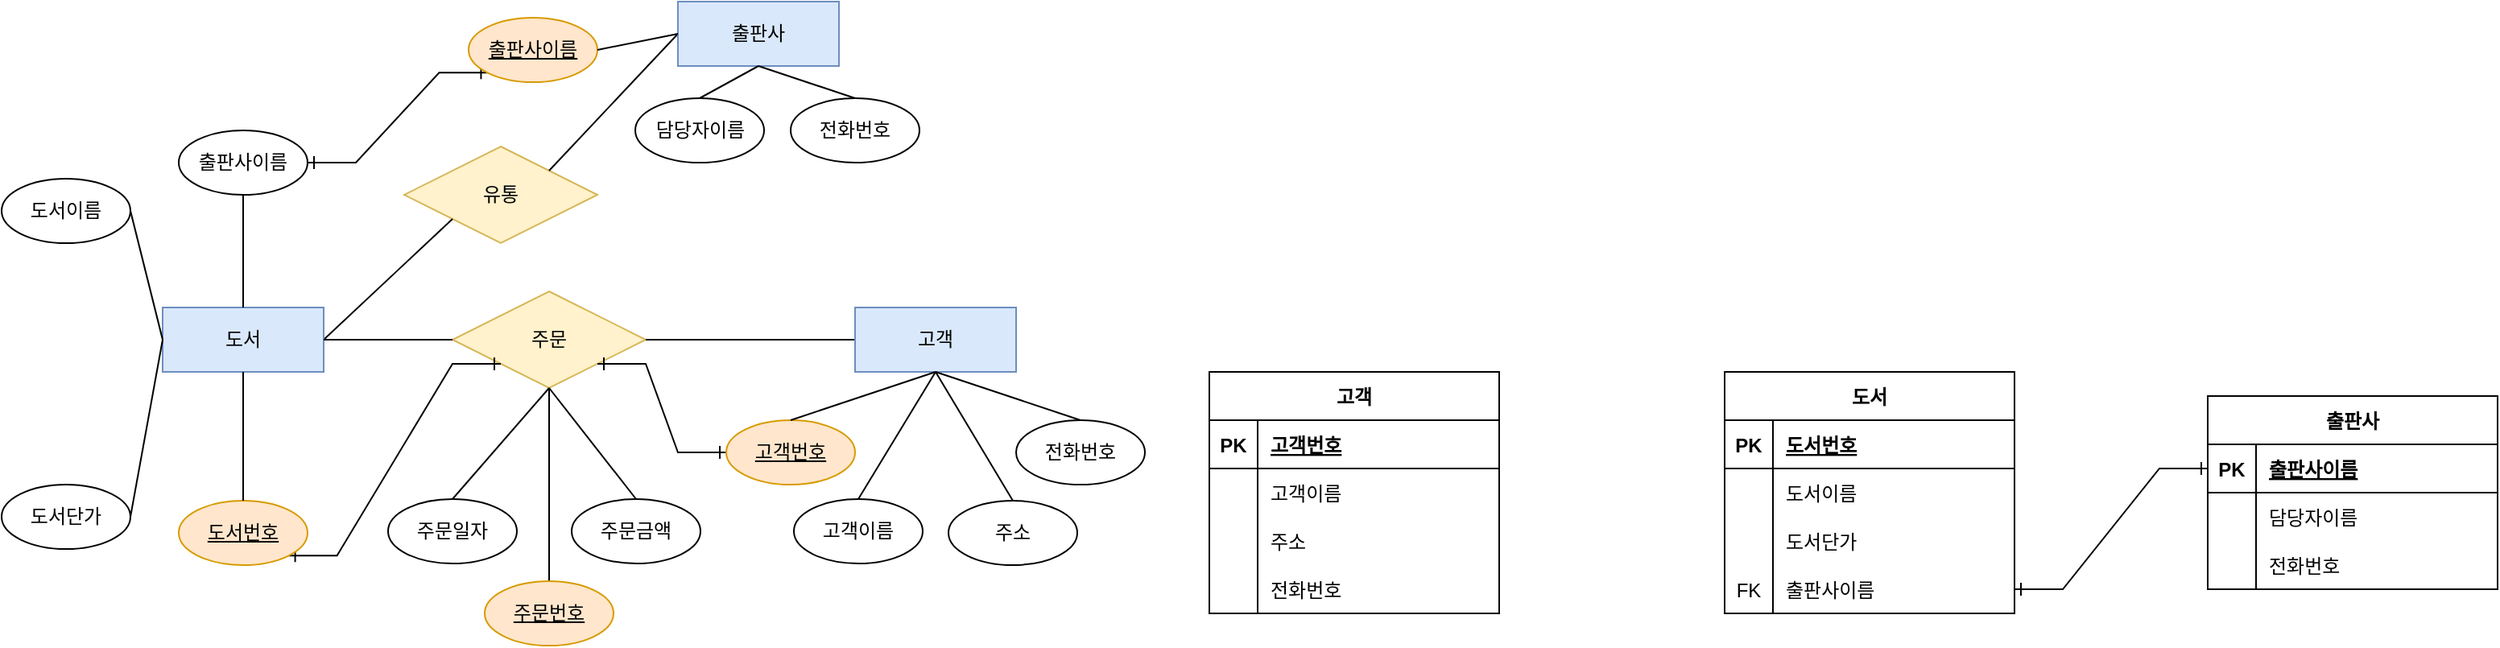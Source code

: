 <mxfile version="20.5.3" type="github">
  <diagram id="mmalEEf8XSI_XkNJ3Toq" name="페이지-1">
    <mxGraphModel dx="1182" dy="732" grid="1" gridSize="10" guides="1" tooltips="1" connect="1" arrows="1" fold="1" page="1" pageScale="1" pageWidth="827" pageHeight="1169" math="0" shadow="0">
      <root>
        <mxCell id="0" />
        <mxCell id="1" parent="0" />
        <mxCell id="ofN5f0t3uMmVJ3fVXrQQ-20" value="유통" style="shape=rhombus;perimeter=rhombusPerimeter;whiteSpace=wrap;html=1;align=center;fillColor=#fff2cc;strokeColor=#d6b656;" vertex="1" parent="1">
          <mxGeometry x="270" y="100" width="120" height="60" as="geometry" />
        </mxCell>
        <mxCell id="ofN5f0t3uMmVJ3fVXrQQ-55" value="" style="endArrow=none;html=1;rounded=0;entryX=0;entryY=1;entryDx=0;entryDy=0;exitX=1;exitY=0.5;exitDx=0;exitDy=0;" edge="1" parent="1" source="ofN5f0t3uMmVJ3fVXrQQ-1" target="ofN5f0t3uMmVJ3fVXrQQ-20">
          <mxGeometry relative="1" as="geometry">
            <mxPoint x="194" y="60" as="sourcePoint" />
            <mxPoint x="354" y="60" as="targetPoint" />
          </mxGeometry>
        </mxCell>
        <mxCell id="ofN5f0t3uMmVJ3fVXrQQ-57" value="" style="endArrow=none;html=1;rounded=0;exitX=0;exitY=0.5;exitDx=0;exitDy=0;entryX=1;entryY=0;entryDx=0;entryDy=0;" edge="1" parent="1" source="ofN5f0t3uMmVJ3fVXrQQ-2" target="ofN5f0t3uMmVJ3fVXrQQ-20">
          <mxGeometry relative="1" as="geometry">
            <mxPoint x="360" y="60" as="sourcePoint" />
            <mxPoint x="360" y="110" as="targetPoint" />
          </mxGeometry>
        </mxCell>
        <mxCell id="ofN5f0t3uMmVJ3fVXrQQ-205" style="rounded=0;orthogonalLoop=1;jettySize=auto;html=1;exitX=0.5;exitY=1;exitDx=0;exitDy=0;entryX=0.5;entryY=0;entryDx=0;entryDy=0;fontSize=30;startArrow=none;startFill=0;endArrow=none;endFill=0;elbow=vertical;" edge="1" parent="1" source="ofN5f0t3uMmVJ3fVXrQQ-66" target="ofN5f0t3uMmVJ3fVXrQQ-204">
          <mxGeometry relative="1" as="geometry" />
        </mxCell>
        <mxCell id="ofN5f0t3uMmVJ3fVXrQQ-66" value="주문" style="shape=rhombus;perimeter=rhombusPerimeter;whiteSpace=wrap;html=1;align=center;fillColor=#fff2cc;strokeColor=#d6b656;" vertex="1" parent="1">
          <mxGeometry x="300" y="190" width="120" height="60" as="geometry" />
        </mxCell>
        <mxCell id="ofN5f0t3uMmVJ3fVXrQQ-1" value="도서" style="whiteSpace=wrap;html=1;align=center;fillColor=#dae8fc;strokeColor=#6c8ebf;" vertex="1" parent="1">
          <mxGeometry x="120" y="200" width="100" height="40" as="geometry" />
        </mxCell>
        <mxCell id="ofN5f0t3uMmVJ3fVXrQQ-197" style="edgeStyle=entityRelationEdgeStyle;rounded=0;orthogonalLoop=1;jettySize=auto;html=1;exitX=1;exitY=1;exitDx=0;exitDy=0;fontSize=30;startArrow=ERone;startFill=0;endArrow=ERone;endFill=0;elbow=vertical;entryX=0;entryY=1;entryDx=0;entryDy=0;" edge="1" parent="1" source="ofN5f0t3uMmVJ3fVXrQQ-7" target="ofN5f0t3uMmVJ3fVXrQQ-66">
          <mxGeometry relative="1" as="geometry" />
        </mxCell>
        <mxCell id="ofN5f0t3uMmVJ3fVXrQQ-7" value="도서번호" style="ellipse;whiteSpace=wrap;html=1;align=center;fontStyle=4;fillColor=#ffe6cc;strokeColor=#d79b00;" vertex="1" parent="1">
          <mxGeometry x="130" y="320" width="80" height="40" as="geometry" />
        </mxCell>
        <mxCell id="ofN5f0t3uMmVJ3fVXrQQ-10" value="도서이름" style="ellipse;whiteSpace=wrap;html=1;align=center;" vertex="1" parent="1">
          <mxGeometry x="20" y="120" width="80" height="40" as="geometry" />
        </mxCell>
        <mxCell id="ofN5f0t3uMmVJ3fVXrQQ-12" value="도서단가" style="ellipse;whiteSpace=wrap;html=1;align=center;" vertex="1" parent="1">
          <mxGeometry x="20" y="310" width="80" height="40" as="geometry" />
        </mxCell>
        <mxCell id="ofN5f0t3uMmVJ3fVXrQQ-196" style="edgeStyle=entityRelationEdgeStyle;rounded=0;orthogonalLoop=1;jettySize=auto;html=1;exitX=1;exitY=0.5;exitDx=0;exitDy=0;entryX=0;entryY=1;entryDx=0;entryDy=0;fontSize=30;startArrow=ERone;startFill=0;endArrow=ERone;endFill=0;elbow=vertical;" edge="1" parent="1" source="ofN5f0t3uMmVJ3fVXrQQ-13" target="ofN5f0t3uMmVJ3fVXrQQ-38">
          <mxGeometry relative="1" as="geometry" />
        </mxCell>
        <mxCell id="ofN5f0t3uMmVJ3fVXrQQ-13" value="출판사이름" style="ellipse;whiteSpace=wrap;html=1;align=center;" vertex="1" parent="1">
          <mxGeometry x="130" y="90" width="80" height="40" as="geometry" />
        </mxCell>
        <mxCell id="ofN5f0t3uMmVJ3fVXrQQ-14" style="rounded=0;orthogonalLoop=1;jettySize=auto;html=1;exitX=0.5;exitY=1;exitDx=0;exitDy=0;entryX=0.5;entryY=0;entryDx=0;entryDy=0;endArrow=none;endFill=0;" edge="1" parent="1" source="ofN5f0t3uMmVJ3fVXrQQ-1" target="ofN5f0t3uMmVJ3fVXrQQ-7">
          <mxGeometry relative="1" as="geometry" />
        </mxCell>
        <mxCell id="ofN5f0t3uMmVJ3fVXrQQ-15" style="edgeStyle=none;rounded=0;orthogonalLoop=1;jettySize=auto;html=1;exitX=0;exitY=0.5;exitDx=0;exitDy=0;entryX=1;entryY=0.5;entryDx=0;entryDy=0;endArrow=none;endFill=0;" edge="1" parent="1" source="ofN5f0t3uMmVJ3fVXrQQ-1" target="ofN5f0t3uMmVJ3fVXrQQ-10">
          <mxGeometry relative="1" as="geometry" />
        </mxCell>
        <mxCell id="ofN5f0t3uMmVJ3fVXrQQ-16" style="edgeStyle=none;rounded=0;orthogonalLoop=1;jettySize=auto;html=1;exitX=1;exitY=0.5;exitDx=0;exitDy=0;entryX=0;entryY=0.5;entryDx=0;entryDy=0;endArrow=none;endFill=0;" edge="1" parent="1" source="ofN5f0t3uMmVJ3fVXrQQ-12" target="ofN5f0t3uMmVJ3fVXrQQ-1">
          <mxGeometry relative="1" as="geometry" />
        </mxCell>
        <mxCell id="ofN5f0t3uMmVJ3fVXrQQ-19" style="edgeStyle=none;rounded=0;orthogonalLoop=1;jettySize=auto;html=1;exitX=0.5;exitY=1;exitDx=0;exitDy=0;entryX=0.5;entryY=0;entryDx=0;entryDy=0;endArrow=none;endFill=0;" edge="1" parent="1" source="ofN5f0t3uMmVJ3fVXrQQ-13" target="ofN5f0t3uMmVJ3fVXrQQ-1">
          <mxGeometry relative="1" as="geometry" />
        </mxCell>
        <mxCell id="ofN5f0t3uMmVJ3fVXrQQ-68" value="" style="endArrow=none;html=1;rounded=0;exitX=1;exitY=0.5;exitDx=0;exitDy=0;entryX=0;entryY=0.5;entryDx=0;entryDy=0;" edge="1" parent="1" source="ofN5f0t3uMmVJ3fVXrQQ-1" target="ofN5f0t3uMmVJ3fVXrQQ-66">
          <mxGeometry relative="1" as="geometry">
            <mxPoint x="240" y="170" as="sourcePoint" />
            <mxPoint x="400" y="170" as="targetPoint" />
          </mxGeometry>
        </mxCell>
        <mxCell id="ofN5f0t3uMmVJ3fVXrQQ-70" value="" style="endArrow=none;html=1;rounded=0;exitX=1;exitY=0.5;exitDx=0;exitDy=0;entryX=0;entryY=0.5;entryDx=0;entryDy=0;" edge="1" parent="1" source="ofN5f0t3uMmVJ3fVXrQQ-66" target="ofN5f0t3uMmVJ3fVXrQQ-4">
          <mxGeometry relative="1" as="geometry">
            <mxPoint x="370" y="240" as="sourcePoint" />
            <mxPoint x="530" y="240" as="targetPoint" />
          </mxGeometry>
        </mxCell>
        <mxCell id="ofN5f0t3uMmVJ3fVXrQQ-75" style="edgeStyle=none;rounded=0;orthogonalLoop=1;jettySize=auto;html=1;exitX=0.5;exitY=0;exitDx=0;exitDy=0;entryX=0.5;entryY=1;entryDx=0;entryDy=0;endArrow=none;endFill=0;" edge="1" parent="1" source="ofN5f0t3uMmVJ3fVXrQQ-72" target="ofN5f0t3uMmVJ3fVXrQQ-66">
          <mxGeometry relative="1" as="geometry" />
        </mxCell>
        <mxCell id="ofN5f0t3uMmVJ3fVXrQQ-72" value="주문일자" style="ellipse;whiteSpace=wrap;html=1;align=center;" vertex="1" parent="1">
          <mxGeometry x="260" y="319" width="80" height="40" as="geometry" />
        </mxCell>
        <mxCell id="ofN5f0t3uMmVJ3fVXrQQ-78" style="rounded=0;orthogonalLoop=1;jettySize=auto;html=1;exitX=0.5;exitY=0;exitDx=0;exitDy=0;entryX=0.5;entryY=1;entryDx=0;entryDy=0;endArrow=none;endFill=0;elbow=vertical;" edge="1" parent="1" source="ofN5f0t3uMmVJ3fVXrQQ-74" target="ofN5f0t3uMmVJ3fVXrQQ-66">
          <mxGeometry relative="1" as="geometry" />
        </mxCell>
        <mxCell id="ofN5f0t3uMmVJ3fVXrQQ-74" value="주문금액" style="ellipse;whiteSpace=wrap;html=1;align=center;" vertex="1" parent="1">
          <mxGeometry x="374" y="319" width="80" height="40" as="geometry" />
        </mxCell>
        <mxCell id="ofN5f0t3uMmVJ3fVXrQQ-104" value="도서" style="shape=table;startSize=30;container=1;collapsible=1;childLayout=tableLayout;fixedRows=1;rowLines=0;fontStyle=1;align=center;resizeLast=1;" vertex="1" parent="1">
          <mxGeometry x="1090" y="240" width="180" height="150" as="geometry" />
        </mxCell>
        <mxCell id="ofN5f0t3uMmVJ3fVXrQQ-105" value="" style="shape=tableRow;horizontal=0;startSize=0;swimlaneHead=0;swimlaneBody=0;fillColor=none;collapsible=0;dropTarget=0;points=[[0,0.5],[1,0.5]];portConstraint=eastwest;top=0;left=0;right=0;bottom=1;" vertex="1" parent="ofN5f0t3uMmVJ3fVXrQQ-104">
          <mxGeometry y="30" width="180" height="30" as="geometry" />
        </mxCell>
        <mxCell id="ofN5f0t3uMmVJ3fVXrQQ-106" value="PK" style="shape=partialRectangle;connectable=0;fillColor=none;top=0;left=0;bottom=0;right=0;fontStyle=1;overflow=hidden;" vertex="1" parent="ofN5f0t3uMmVJ3fVXrQQ-105">
          <mxGeometry width="30" height="30" as="geometry">
            <mxRectangle width="30" height="30" as="alternateBounds" />
          </mxGeometry>
        </mxCell>
        <mxCell id="ofN5f0t3uMmVJ3fVXrQQ-107" value="도서번호" style="shape=partialRectangle;connectable=0;fillColor=none;top=0;left=0;bottom=0;right=0;align=left;spacingLeft=6;fontStyle=5;overflow=hidden;" vertex="1" parent="ofN5f0t3uMmVJ3fVXrQQ-105">
          <mxGeometry x="30" width="150" height="30" as="geometry">
            <mxRectangle width="150" height="30" as="alternateBounds" />
          </mxGeometry>
        </mxCell>
        <mxCell id="ofN5f0t3uMmVJ3fVXrQQ-108" value="" style="shape=tableRow;horizontal=0;startSize=0;swimlaneHead=0;swimlaneBody=0;fillColor=none;collapsible=0;dropTarget=0;points=[[0,0.5],[1,0.5]];portConstraint=eastwest;top=0;left=0;right=0;bottom=0;" vertex="1" parent="ofN5f0t3uMmVJ3fVXrQQ-104">
          <mxGeometry y="60" width="180" height="30" as="geometry" />
        </mxCell>
        <mxCell id="ofN5f0t3uMmVJ3fVXrQQ-109" value="" style="shape=partialRectangle;connectable=0;fillColor=none;top=0;left=0;bottom=0;right=0;editable=1;overflow=hidden;" vertex="1" parent="ofN5f0t3uMmVJ3fVXrQQ-108">
          <mxGeometry width="30" height="30" as="geometry">
            <mxRectangle width="30" height="30" as="alternateBounds" />
          </mxGeometry>
        </mxCell>
        <mxCell id="ofN5f0t3uMmVJ3fVXrQQ-110" value="도서이름" style="shape=partialRectangle;connectable=0;fillColor=none;top=0;left=0;bottom=0;right=0;align=left;spacingLeft=6;overflow=hidden;" vertex="1" parent="ofN5f0t3uMmVJ3fVXrQQ-108">
          <mxGeometry x="30" width="150" height="30" as="geometry">
            <mxRectangle width="150" height="30" as="alternateBounds" />
          </mxGeometry>
        </mxCell>
        <mxCell id="ofN5f0t3uMmVJ3fVXrQQ-111" value="" style="shape=tableRow;horizontal=0;startSize=0;swimlaneHead=0;swimlaneBody=0;fillColor=none;collapsible=0;dropTarget=0;points=[[0,0.5],[1,0.5]];portConstraint=eastwest;top=0;left=0;right=0;bottom=0;" vertex="1" parent="ofN5f0t3uMmVJ3fVXrQQ-104">
          <mxGeometry y="90" width="180" height="30" as="geometry" />
        </mxCell>
        <mxCell id="ofN5f0t3uMmVJ3fVXrQQ-112" value="" style="shape=partialRectangle;connectable=0;fillColor=none;top=0;left=0;bottom=0;right=0;editable=1;overflow=hidden;" vertex="1" parent="ofN5f0t3uMmVJ3fVXrQQ-111">
          <mxGeometry width="30" height="30" as="geometry">
            <mxRectangle width="30" height="30" as="alternateBounds" />
          </mxGeometry>
        </mxCell>
        <mxCell id="ofN5f0t3uMmVJ3fVXrQQ-113" value="도서단가" style="shape=partialRectangle;connectable=0;fillColor=none;top=0;left=0;bottom=0;right=0;align=left;spacingLeft=6;overflow=hidden;" vertex="1" parent="ofN5f0t3uMmVJ3fVXrQQ-111">
          <mxGeometry x="30" width="150" height="30" as="geometry">
            <mxRectangle width="150" height="30" as="alternateBounds" />
          </mxGeometry>
        </mxCell>
        <mxCell id="ofN5f0t3uMmVJ3fVXrQQ-130" value="" style="shape=tableRow;horizontal=0;startSize=0;swimlaneHead=0;swimlaneBody=0;fillColor=none;collapsible=0;dropTarget=0;points=[[0,0.5],[1,0.5]];portConstraint=eastwest;top=0;left=0;right=0;bottom=0;" vertex="1" parent="ofN5f0t3uMmVJ3fVXrQQ-104">
          <mxGeometry y="120" width="180" height="30" as="geometry" />
        </mxCell>
        <mxCell id="ofN5f0t3uMmVJ3fVXrQQ-131" value="FK" style="shape=partialRectangle;connectable=0;fillColor=none;top=0;left=0;bottom=0;right=0;fontStyle=0;overflow=hidden;" vertex="1" parent="ofN5f0t3uMmVJ3fVXrQQ-130">
          <mxGeometry width="30" height="30" as="geometry">
            <mxRectangle width="30" height="30" as="alternateBounds" />
          </mxGeometry>
        </mxCell>
        <mxCell id="ofN5f0t3uMmVJ3fVXrQQ-132" value="출판사이름" style="shape=partialRectangle;connectable=0;fillColor=none;top=0;left=0;bottom=0;right=0;align=left;spacingLeft=6;fontStyle=0;overflow=hidden;" vertex="1" parent="ofN5f0t3uMmVJ3fVXrQQ-130">
          <mxGeometry x="30" width="150" height="30" as="geometry">
            <mxRectangle width="150" height="30" as="alternateBounds" />
          </mxGeometry>
        </mxCell>
        <mxCell id="ofN5f0t3uMmVJ3fVXrQQ-117" value="출판사" style="shape=table;startSize=30;container=1;collapsible=1;childLayout=tableLayout;fixedRows=1;rowLines=0;fontStyle=1;align=center;resizeLast=1;" vertex="1" parent="1">
          <mxGeometry x="1390" y="255" width="180" height="120" as="geometry" />
        </mxCell>
        <mxCell id="ofN5f0t3uMmVJ3fVXrQQ-118" value="" style="shape=tableRow;horizontal=0;startSize=0;swimlaneHead=0;swimlaneBody=0;fillColor=none;collapsible=0;dropTarget=0;points=[[0,0.5],[1,0.5]];portConstraint=eastwest;top=0;left=0;right=0;bottom=1;" vertex="1" parent="ofN5f0t3uMmVJ3fVXrQQ-117">
          <mxGeometry y="30" width="180" height="30" as="geometry" />
        </mxCell>
        <mxCell id="ofN5f0t3uMmVJ3fVXrQQ-119" value="PK" style="shape=partialRectangle;connectable=0;fillColor=none;top=0;left=0;bottom=0;right=0;fontStyle=1;overflow=hidden;" vertex="1" parent="ofN5f0t3uMmVJ3fVXrQQ-118">
          <mxGeometry width="30" height="30" as="geometry">
            <mxRectangle width="30" height="30" as="alternateBounds" />
          </mxGeometry>
        </mxCell>
        <mxCell id="ofN5f0t3uMmVJ3fVXrQQ-120" value="출판사이름" style="shape=partialRectangle;connectable=0;fillColor=none;top=0;left=0;bottom=0;right=0;align=left;spacingLeft=6;fontStyle=5;overflow=hidden;" vertex="1" parent="ofN5f0t3uMmVJ3fVXrQQ-118">
          <mxGeometry x="30" width="150" height="30" as="geometry">
            <mxRectangle width="150" height="30" as="alternateBounds" />
          </mxGeometry>
        </mxCell>
        <mxCell id="ofN5f0t3uMmVJ3fVXrQQ-121" value="" style="shape=tableRow;horizontal=0;startSize=0;swimlaneHead=0;swimlaneBody=0;fillColor=none;collapsible=0;dropTarget=0;points=[[0,0.5],[1,0.5]];portConstraint=eastwest;top=0;left=0;right=0;bottom=0;" vertex="1" parent="ofN5f0t3uMmVJ3fVXrQQ-117">
          <mxGeometry y="60" width="180" height="30" as="geometry" />
        </mxCell>
        <mxCell id="ofN5f0t3uMmVJ3fVXrQQ-122" value="" style="shape=partialRectangle;connectable=0;fillColor=none;top=0;left=0;bottom=0;right=0;editable=1;overflow=hidden;" vertex="1" parent="ofN5f0t3uMmVJ3fVXrQQ-121">
          <mxGeometry width="30" height="30" as="geometry">
            <mxRectangle width="30" height="30" as="alternateBounds" />
          </mxGeometry>
        </mxCell>
        <mxCell id="ofN5f0t3uMmVJ3fVXrQQ-123" value="담당자이름" style="shape=partialRectangle;connectable=0;fillColor=none;top=0;left=0;bottom=0;right=0;align=left;spacingLeft=6;overflow=hidden;" vertex="1" parent="ofN5f0t3uMmVJ3fVXrQQ-121">
          <mxGeometry x="30" width="150" height="30" as="geometry">
            <mxRectangle width="150" height="30" as="alternateBounds" />
          </mxGeometry>
        </mxCell>
        <mxCell id="ofN5f0t3uMmVJ3fVXrQQ-124" value="" style="shape=tableRow;horizontal=0;startSize=0;swimlaneHead=0;swimlaneBody=0;fillColor=none;collapsible=0;dropTarget=0;points=[[0,0.5],[1,0.5]];portConstraint=eastwest;top=0;left=0;right=0;bottom=0;" vertex="1" parent="ofN5f0t3uMmVJ3fVXrQQ-117">
          <mxGeometry y="90" width="180" height="30" as="geometry" />
        </mxCell>
        <mxCell id="ofN5f0t3uMmVJ3fVXrQQ-125" value="" style="shape=partialRectangle;connectable=0;fillColor=none;top=0;left=0;bottom=0;right=0;editable=1;overflow=hidden;" vertex="1" parent="ofN5f0t3uMmVJ3fVXrQQ-124">
          <mxGeometry width="30" height="30" as="geometry">
            <mxRectangle width="30" height="30" as="alternateBounds" />
          </mxGeometry>
        </mxCell>
        <mxCell id="ofN5f0t3uMmVJ3fVXrQQ-126" value="전화번호" style="shape=partialRectangle;connectable=0;fillColor=none;top=0;left=0;bottom=0;right=0;align=left;spacingLeft=6;overflow=hidden;" vertex="1" parent="ofN5f0t3uMmVJ3fVXrQQ-124">
          <mxGeometry x="30" width="150" height="30" as="geometry">
            <mxRectangle width="150" height="30" as="alternateBounds" />
          </mxGeometry>
        </mxCell>
        <mxCell id="ofN5f0t3uMmVJ3fVXrQQ-135" value="고객" style="shape=table;startSize=30;container=1;collapsible=1;childLayout=tableLayout;fixedRows=1;rowLines=0;fontStyle=1;align=center;resizeLast=1;" vertex="1" parent="1">
          <mxGeometry x="770" y="240" width="180" height="150" as="geometry" />
        </mxCell>
        <mxCell id="ofN5f0t3uMmVJ3fVXrQQ-136" value="" style="shape=tableRow;horizontal=0;startSize=0;swimlaneHead=0;swimlaneBody=0;fillColor=none;collapsible=0;dropTarget=0;points=[[0,0.5],[1,0.5]];portConstraint=eastwest;top=0;left=0;right=0;bottom=1;" vertex="1" parent="ofN5f0t3uMmVJ3fVXrQQ-135">
          <mxGeometry y="30" width="180" height="30" as="geometry" />
        </mxCell>
        <mxCell id="ofN5f0t3uMmVJ3fVXrQQ-137" value="PK" style="shape=partialRectangle;connectable=0;fillColor=none;top=0;left=0;bottom=0;right=0;fontStyle=1;overflow=hidden;" vertex="1" parent="ofN5f0t3uMmVJ3fVXrQQ-136">
          <mxGeometry width="30" height="30" as="geometry">
            <mxRectangle width="30" height="30" as="alternateBounds" />
          </mxGeometry>
        </mxCell>
        <mxCell id="ofN5f0t3uMmVJ3fVXrQQ-138" value="고객번호" style="shape=partialRectangle;connectable=0;fillColor=none;top=0;left=0;bottom=0;right=0;align=left;spacingLeft=6;fontStyle=5;overflow=hidden;" vertex="1" parent="ofN5f0t3uMmVJ3fVXrQQ-136">
          <mxGeometry x="30" width="150" height="30" as="geometry">
            <mxRectangle width="150" height="30" as="alternateBounds" />
          </mxGeometry>
        </mxCell>
        <mxCell id="ofN5f0t3uMmVJ3fVXrQQ-139" value="" style="shape=tableRow;horizontal=0;startSize=0;swimlaneHead=0;swimlaneBody=0;fillColor=none;collapsible=0;dropTarget=0;points=[[0,0.5],[1,0.5]];portConstraint=eastwest;top=0;left=0;right=0;bottom=0;" vertex="1" parent="ofN5f0t3uMmVJ3fVXrQQ-135">
          <mxGeometry y="60" width="180" height="30" as="geometry" />
        </mxCell>
        <mxCell id="ofN5f0t3uMmVJ3fVXrQQ-140" value="" style="shape=partialRectangle;connectable=0;fillColor=none;top=0;left=0;bottom=0;right=0;editable=1;overflow=hidden;" vertex="1" parent="ofN5f0t3uMmVJ3fVXrQQ-139">
          <mxGeometry width="30" height="30" as="geometry">
            <mxRectangle width="30" height="30" as="alternateBounds" />
          </mxGeometry>
        </mxCell>
        <mxCell id="ofN5f0t3uMmVJ3fVXrQQ-141" value="고객이름" style="shape=partialRectangle;connectable=0;fillColor=none;top=0;left=0;bottom=0;right=0;align=left;spacingLeft=6;overflow=hidden;" vertex="1" parent="ofN5f0t3uMmVJ3fVXrQQ-139">
          <mxGeometry x="30" width="150" height="30" as="geometry">
            <mxRectangle width="150" height="30" as="alternateBounds" />
          </mxGeometry>
        </mxCell>
        <mxCell id="ofN5f0t3uMmVJ3fVXrQQ-142" value="" style="shape=tableRow;horizontal=0;startSize=0;swimlaneHead=0;swimlaneBody=0;fillColor=none;collapsible=0;dropTarget=0;points=[[0,0.5],[1,0.5]];portConstraint=eastwest;top=0;left=0;right=0;bottom=0;" vertex="1" parent="ofN5f0t3uMmVJ3fVXrQQ-135">
          <mxGeometry y="90" width="180" height="30" as="geometry" />
        </mxCell>
        <mxCell id="ofN5f0t3uMmVJ3fVXrQQ-143" value="" style="shape=partialRectangle;connectable=0;fillColor=none;top=0;left=0;bottom=0;right=0;editable=1;overflow=hidden;" vertex="1" parent="ofN5f0t3uMmVJ3fVXrQQ-142">
          <mxGeometry width="30" height="30" as="geometry">
            <mxRectangle width="30" height="30" as="alternateBounds" />
          </mxGeometry>
        </mxCell>
        <mxCell id="ofN5f0t3uMmVJ3fVXrQQ-144" value="주소" style="shape=partialRectangle;connectable=0;fillColor=none;top=0;left=0;bottom=0;right=0;align=left;spacingLeft=6;overflow=hidden;" vertex="1" parent="ofN5f0t3uMmVJ3fVXrQQ-142">
          <mxGeometry x="30" width="150" height="30" as="geometry">
            <mxRectangle width="150" height="30" as="alternateBounds" />
          </mxGeometry>
        </mxCell>
        <mxCell id="ofN5f0t3uMmVJ3fVXrQQ-145" value="" style="shape=tableRow;horizontal=0;startSize=0;swimlaneHead=0;swimlaneBody=0;fillColor=none;collapsible=0;dropTarget=0;points=[[0,0.5],[1,0.5]];portConstraint=eastwest;top=0;left=0;right=0;bottom=0;" vertex="1" parent="ofN5f0t3uMmVJ3fVXrQQ-135">
          <mxGeometry y="120" width="180" height="30" as="geometry" />
        </mxCell>
        <mxCell id="ofN5f0t3uMmVJ3fVXrQQ-146" value="" style="shape=partialRectangle;connectable=0;fillColor=none;top=0;left=0;bottom=0;right=0;editable=1;overflow=hidden;" vertex="1" parent="ofN5f0t3uMmVJ3fVXrQQ-145">
          <mxGeometry width="30" height="30" as="geometry">
            <mxRectangle width="30" height="30" as="alternateBounds" />
          </mxGeometry>
        </mxCell>
        <mxCell id="ofN5f0t3uMmVJ3fVXrQQ-147" value="전화번호" style="shape=partialRectangle;connectable=0;fillColor=none;top=0;left=0;bottom=0;right=0;align=left;spacingLeft=6;overflow=hidden;" vertex="1" parent="ofN5f0t3uMmVJ3fVXrQQ-145">
          <mxGeometry x="30" width="150" height="30" as="geometry">
            <mxRectangle width="150" height="30" as="alternateBounds" />
          </mxGeometry>
        </mxCell>
        <mxCell id="ofN5f0t3uMmVJ3fVXrQQ-163" style="edgeStyle=entityRelationEdgeStyle;rounded=0;orthogonalLoop=1;jettySize=auto;html=1;exitX=1;exitY=0.5;exitDx=0;exitDy=0;entryX=0;entryY=0.5;entryDx=0;entryDy=0;startArrow=ERone;startFill=0;endArrow=ERone;endFill=0;" edge="1" parent="1" source="ofN5f0t3uMmVJ3fVXrQQ-130" target="ofN5f0t3uMmVJ3fVXrQQ-118">
          <mxGeometry relative="1" as="geometry" />
        </mxCell>
        <mxCell id="ofN5f0t3uMmVJ3fVXrQQ-198" style="edgeStyle=entityRelationEdgeStyle;rounded=0;orthogonalLoop=1;jettySize=auto;html=1;exitX=0;exitY=0.5;exitDx=0;exitDy=0;entryX=1;entryY=1;entryDx=0;entryDy=0;fontSize=30;startArrow=ERone;startFill=0;endArrow=ERone;endFill=0;elbow=vertical;" edge="1" parent="1" source="ofN5f0t3uMmVJ3fVXrQQ-47" target="ofN5f0t3uMmVJ3fVXrQQ-66">
          <mxGeometry relative="1" as="geometry" />
        </mxCell>
        <mxCell id="ofN5f0t3uMmVJ3fVXrQQ-2" value="출판사" style="whiteSpace=wrap;html=1;align=center;fillColor=#dae8fc;strokeColor=#6c8ebf;" vertex="1" parent="1">
          <mxGeometry x="440" y="10" width="100" height="40" as="geometry" />
        </mxCell>
        <mxCell id="ofN5f0t3uMmVJ3fVXrQQ-38" value="출판사이름" style="ellipse;whiteSpace=wrap;html=1;align=center;fontStyle=4;fillColor=#ffe6cc;strokeColor=#d79b00;" vertex="1" parent="1">
          <mxGeometry x="310" y="20" width="80" height="40" as="geometry" />
        </mxCell>
        <mxCell id="ofN5f0t3uMmVJ3fVXrQQ-39" value="담당자이름" style="ellipse;whiteSpace=wrap;html=1;align=center;" vertex="1" parent="1">
          <mxGeometry x="413.5" y="70" width="80" height="40" as="geometry" />
        </mxCell>
        <mxCell id="ofN5f0t3uMmVJ3fVXrQQ-41" value="전화번호" style="ellipse;whiteSpace=wrap;html=1;align=center;" vertex="1" parent="1">
          <mxGeometry x="510" y="70" width="80" height="40" as="geometry" />
        </mxCell>
        <mxCell id="ofN5f0t3uMmVJ3fVXrQQ-36" style="rounded=0;orthogonalLoop=1;jettySize=auto;html=1;entryX=1;entryY=0.5;entryDx=0;entryDy=0;endArrow=none;endFill=0;exitX=0;exitY=0.5;exitDx=0;exitDy=0;" edge="1" parent="1" target="ofN5f0t3uMmVJ3fVXrQQ-38" source="ofN5f0t3uMmVJ3fVXrQQ-2">
          <mxGeometry relative="1" as="geometry">
            <mxPoint x="790" y="120" as="sourcePoint" />
          </mxGeometry>
        </mxCell>
        <mxCell id="ofN5f0t3uMmVJ3fVXrQQ-37" style="edgeStyle=none;rounded=0;orthogonalLoop=1;jettySize=auto;html=1;entryX=0.5;entryY=0;entryDx=0;entryDy=0;endArrow=none;endFill=0;exitX=0.5;exitY=1;exitDx=0;exitDy=0;" edge="1" parent="1" target="ofN5f0t3uMmVJ3fVXrQQ-39" source="ofN5f0t3uMmVJ3fVXrQQ-2">
          <mxGeometry relative="1" as="geometry">
            <mxPoint x="790" y="120" as="sourcePoint" />
          </mxGeometry>
        </mxCell>
        <mxCell id="ofN5f0t3uMmVJ3fVXrQQ-40" style="edgeStyle=none;rounded=0;orthogonalLoop=1;jettySize=auto;html=1;exitX=0.5;exitY=0;exitDx=0;exitDy=0;entryX=0.5;entryY=1;entryDx=0;entryDy=0;endArrow=none;endFill=0;" edge="1" parent="1" source="ofN5f0t3uMmVJ3fVXrQQ-41" target="ofN5f0t3uMmVJ3fVXrQQ-2">
          <mxGeometry relative="1" as="geometry">
            <mxPoint x="804" y="90" as="targetPoint" />
          </mxGeometry>
        </mxCell>
        <mxCell id="ofN5f0t3uMmVJ3fVXrQQ-4" value="고객" style="whiteSpace=wrap;html=1;align=center;fillColor=#dae8fc;strokeColor=#6c8ebf;" vertex="1" parent="1">
          <mxGeometry x="550" y="200" width="100" height="40" as="geometry" />
        </mxCell>
        <mxCell id="ofN5f0t3uMmVJ3fVXrQQ-47" value="고객번호" style="ellipse;whiteSpace=wrap;html=1;align=center;fontStyle=4;fillColor=#ffe6cc;strokeColor=#d79b00;" vertex="1" parent="1">
          <mxGeometry x="470" y="270" width="80" height="40" as="geometry" />
        </mxCell>
        <mxCell id="ofN5f0t3uMmVJ3fVXrQQ-48" value="고객이름" style="ellipse;whiteSpace=wrap;html=1;align=center;" vertex="1" parent="1">
          <mxGeometry x="512" y="319" width="80" height="40" as="geometry" />
        </mxCell>
        <mxCell id="ofN5f0t3uMmVJ3fVXrQQ-50" value="주소" style="ellipse;whiteSpace=wrap;html=1;align=center;" vertex="1" parent="1">
          <mxGeometry x="608" y="320" width="80" height="40" as="geometry" />
        </mxCell>
        <mxCell id="ofN5f0t3uMmVJ3fVXrQQ-52" value="전화번호" style="ellipse;whiteSpace=wrap;html=1;align=center;" vertex="1" parent="1">
          <mxGeometry x="650" y="270" width="80" height="40" as="geometry" />
        </mxCell>
        <mxCell id="ofN5f0t3uMmVJ3fVXrQQ-49" style="edgeStyle=none;rounded=0;orthogonalLoop=1;jettySize=auto;html=1;exitX=0.5;exitY=0;exitDx=0;exitDy=0;entryX=0.5;entryY=1;entryDx=0;entryDy=0;endArrow=none;endFill=0;" edge="1" parent="1" source="ofN5f0t3uMmVJ3fVXrQQ-50" target="ofN5f0t3uMmVJ3fVXrQQ-4">
          <mxGeometry relative="1" as="geometry">
            <mxPoint x="600" y="240" as="targetPoint" />
          </mxGeometry>
        </mxCell>
        <mxCell id="ofN5f0t3uMmVJ3fVXrQQ-51" style="edgeStyle=none;rounded=0;orthogonalLoop=1;jettySize=auto;html=1;exitX=0.5;exitY=0;exitDx=0;exitDy=0;entryX=0.5;entryY=1;entryDx=0;entryDy=0;endArrow=none;endFill=0;" edge="1" parent="1" source="ofN5f0t3uMmVJ3fVXrQQ-52" target="ofN5f0t3uMmVJ3fVXrQQ-4">
          <mxGeometry relative="1" as="geometry">
            <mxPoint x="600" y="240" as="targetPoint" />
          </mxGeometry>
        </mxCell>
        <mxCell id="ofN5f0t3uMmVJ3fVXrQQ-46" style="edgeStyle=none;rounded=0;orthogonalLoop=1;jettySize=auto;html=1;exitX=0.5;exitY=1;exitDx=0;exitDy=0;entryX=0.5;entryY=0;entryDx=0;entryDy=0;endArrow=none;endFill=0;" edge="1" parent="1" target="ofN5f0t3uMmVJ3fVXrQQ-48" source="ofN5f0t3uMmVJ3fVXrQQ-4">
          <mxGeometry relative="1" as="geometry">
            <mxPoint x="600" y="240" as="sourcePoint" />
          </mxGeometry>
        </mxCell>
        <mxCell id="ofN5f0t3uMmVJ3fVXrQQ-45" style="rounded=0;orthogonalLoop=1;jettySize=auto;html=1;exitX=0.5;exitY=1;exitDx=0;exitDy=0;entryX=0.5;entryY=0;entryDx=0;entryDy=0;endArrow=none;endFill=0;" edge="1" parent="1" target="ofN5f0t3uMmVJ3fVXrQQ-47" source="ofN5f0t3uMmVJ3fVXrQQ-4">
          <mxGeometry relative="1" as="geometry">
            <mxPoint x="600" y="240" as="sourcePoint" />
          </mxGeometry>
        </mxCell>
        <mxCell id="ofN5f0t3uMmVJ3fVXrQQ-204" value="주문번호" style="ellipse;whiteSpace=wrap;html=1;align=center;fontStyle=4;fillColor=#ffe6cc;strokeColor=#d79b00;" vertex="1" parent="1">
          <mxGeometry x="320" y="370" width="80" height="40" as="geometry" />
        </mxCell>
      </root>
    </mxGraphModel>
  </diagram>
</mxfile>
